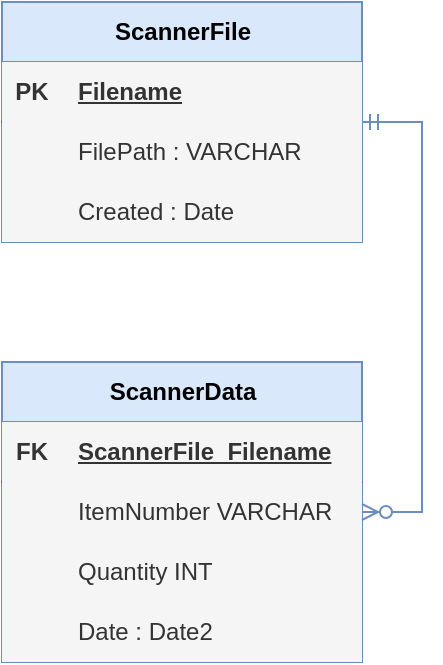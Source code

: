 <mxfile version="22.1.2" type="device">
  <diagram name="Side-1" id="dl89mtAF1_n91HM27knV">
    <mxGraphModel dx="1418" dy="1997" grid="1" gridSize="10" guides="1" tooltips="1" connect="1" arrows="1" fold="1" page="1" pageScale="1" pageWidth="827" pageHeight="1169" math="0" shadow="0">
      <root>
        <mxCell id="0" />
        <mxCell id="1" parent="0" />
        <mxCell id="MlEt-veOK-uVq0NzBm9d-1" value="ScannerData" style="shape=table;startSize=30;container=1;collapsible=1;childLayout=tableLayout;fixedRows=1;rowLines=0;fontStyle=1;align=center;resizeLast=1;html=1;swimlaneFillColor=default;fillColor=#dae8fc;strokeColor=#6c8ebf;" parent="1" vertex="1">
          <mxGeometry x="50" y="40" width="180" height="150" as="geometry" />
        </mxCell>
        <mxCell id="MlEt-veOK-uVq0NzBm9d-2" value="" style="shape=tableRow;horizontal=0;startSize=0;swimlaneHead=0;swimlaneBody=0;collapsible=0;dropTarget=0;points=[[0,0.5],[1,0.5]];portConstraint=eastwest;top=0;left=0;right=0;bottom=1;fillColor=#f5f5f5;fontColor=#333333;strokeColor=#666666;" parent="MlEt-veOK-uVq0NzBm9d-1" vertex="1">
          <mxGeometry y="30" width="180" height="30" as="geometry" />
        </mxCell>
        <mxCell id="MlEt-veOK-uVq0NzBm9d-3" value="FK" style="shape=partialRectangle;connectable=0;top=0;left=0;bottom=0;right=0;fontStyle=1;overflow=hidden;whiteSpace=wrap;html=1;fillColor=#f5f5f5;fontColor=#333333;strokeColor=#666666;" parent="MlEt-veOK-uVq0NzBm9d-2" vertex="1">
          <mxGeometry width="30" height="30" as="geometry">
            <mxRectangle width="30" height="30" as="alternateBounds" />
          </mxGeometry>
        </mxCell>
        <mxCell id="MlEt-veOK-uVq0NzBm9d-4" value="ScannerFile_Filename" style="shape=partialRectangle;connectable=0;top=0;left=0;bottom=0;right=0;align=left;spacingLeft=6;fontStyle=5;overflow=hidden;whiteSpace=wrap;html=1;fillColor=#f5f5f5;fontColor=#333333;strokeColor=#666666;" parent="MlEt-veOK-uVq0NzBm9d-2" vertex="1">
          <mxGeometry x="30" width="150" height="30" as="geometry">
            <mxRectangle width="150" height="30" as="alternateBounds" />
          </mxGeometry>
        </mxCell>
        <mxCell id="MlEt-veOK-uVq0NzBm9d-5" value="" style="shape=tableRow;horizontal=0;startSize=0;swimlaneHead=0;swimlaneBody=0;collapsible=0;dropTarget=0;points=[[0,0.5],[1,0.5]];portConstraint=eastwest;top=0;left=0;right=0;bottom=0;fillColor=#f5f5f5;fontColor=#333333;strokeColor=#666666;" parent="MlEt-veOK-uVq0NzBm9d-1" vertex="1">
          <mxGeometry y="60" width="180" height="30" as="geometry" />
        </mxCell>
        <mxCell id="MlEt-veOK-uVq0NzBm9d-6" value="" style="shape=partialRectangle;connectable=0;top=0;left=0;bottom=0;right=0;editable=1;overflow=hidden;whiteSpace=wrap;html=1;fillColor=#f5f5f5;fontColor=#333333;strokeColor=#666666;" parent="MlEt-veOK-uVq0NzBm9d-5" vertex="1">
          <mxGeometry width="30" height="30" as="geometry">
            <mxRectangle width="30" height="30" as="alternateBounds" />
          </mxGeometry>
        </mxCell>
        <mxCell id="MlEt-veOK-uVq0NzBm9d-7" value="ItemNumber VARCHAR" style="shape=partialRectangle;connectable=0;top=0;left=0;bottom=0;right=0;align=left;spacingLeft=6;overflow=hidden;whiteSpace=wrap;html=1;fillColor=#f5f5f5;fontColor=#333333;strokeColor=#666666;" parent="MlEt-veOK-uVq0NzBm9d-5" vertex="1">
          <mxGeometry x="30" width="150" height="30" as="geometry">
            <mxRectangle width="150" height="30" as="alternateBounds" />
          </mxGeometry>
        </mxCell>
        <mxCell id="MlEt-veOK-uVq0NzBm9d-8" value="" style="shape=tableRow;horizontal=0;startSize=0;swimlaneHead=0;swimlaneBody=0;collapsible=0;dropTarget=0;points=[[0,0.5],[1,0.5]];portConstraint=eastwest;top=0;left=0;right=0;bottom=0;fillColor=#f5f5f5;fontColor=#333333;strokeColor=#666666;" parent="MlEt-veOK-uVq0NzBm9d-1" vertex="1">
          <mxGeometry y="90" width="180" height="30" as="geometry" />
        </mxCell>
        <mxCell id="MlEt-veOK-uVq0NzBm9d-9" value="" style="shape=partialRectangle;connectable=0;top=0;left=0;bottom=0;right=0;editable=1;overflow=hidden;whiteSpace=wrap;html=1;fillColor=#f5f5f5;fontColor=#333333;strokeColor=#666666;" parent="MlEt-veOK-uVq0NzBm9d-8" vertex="1">
          <mxGeometry width="30" height="30" as="geometry">
            <mxRectangle width="30" height="30" as="alternateBounds" />
          </mxGeometry>
        </mxCell>
        <mxCell id="MlEt-veOK-uVq0NzBm9d-10" value="Quantity INT" style="shape=partialRectangle;connectable=0;top=0;left=0;bottom=0;right=0;align=left;spacingLeft=6;overflow=hidden;whiteSpace=wrap;html=1;fillColor=#f5f5f5;fontColor=#333333;strokeColor=#666666;" parent="MlEt-veOK-uVq0NzBm9d-8" vertex="1">
          <mxGeometry x="30" width="150" height="30" as="geometry">
            <mxRectangle width="150" height="30" as="alternateBounds" />
          </mxGeometry>
        </mxCell>
        <mxCell id="MlEt-veOK-uVq0NzBm9d-11" value="" style="shape=tableRow;horizontal=0;startSize=0;swimlaneHead=0;swimlaneBody=0;collapsible=0;dropTarget=0;points=[[0,0.5],[1,0.5]];portConstraint=eastwest;top=0;left=0;right=0;bottom=0;fillColor=#f5f5f5;fontColor=#333333;strokeColor=#666666;" parent="MlEt-veOK-uVq0NzBm9d-1" vertex="1">
          <mxGeometry y="120" width="180" height="30" as="geometry" />
        </mxCell>
        <mxCell id="MlEt-veOK-uVq0NzBm9d-12" value="" style="shape=partialRectangle;connectable=0;top=0;left=0;bottom=0;right=0;editable=1;overflow=hidden;whiteSpace=wrap;html=1;fillColor=#f5f5f5;fontColor=#333333;strokeColor=#666666;" parent="MlEt-veOK-uVq0NzBm9d-11" vertex="1">
          <mxGeometry width="30" height="30" as="geometry">
            <mxRectangle width="30" height="30" as="alternateBounds" />
          </mxGeometry>
        </mxCell>
        <mxCell id="MlEt-veOK-uVq0NzBm9d-13" value="Date : Date2" style="shape=partialRectangle;connectable=0;top=0;left=0;bottom=0;right=0;align=left;spacingLeft=6;overflow=hidden;whiteSpace=wrap;html=1;fillColor=#f5f5f5;fontColor=#333333;strokeColor=#666666;" parent="MlEt-veOK-uVq0NzBm9d-11" vertex="1">
          <mxGeometry x="30" width="150" height="30" as="geometry">
            <mxRectangle width="150" height="30" as="alternateBounds" />
          </mxGeometry>
        </mxCell>
        <mxCell id="SuYLooMvBg6mvfyxaApZ-4" value="ScannerFile" style="shape=table;startSize=30;container=1;collapsible=1;childLayout=tableLayout;fixedRows=1;rowLines=0;fontStyle=1;align=center;resizeLast=1;html=1;swimlaneFillColor=default;fillColor=#dae8fc;strokeColor=#6c8ebf;" parent="1" vertex="1">
          <mxGeometry x="50" y="-140" width="180" height="120" as="geometry" />
        </mxCell>
        <mxCell id="SuYLooMvBg6mvfyxaApZ-5" value="" style="shape=tableRow;horizontal=0;startSize=0;swimlaneHead=0;swimlaneBody=0;fillColor=#f5f5f5;collapsible=0;dropTarget=0;points=[[0,0.5],[1,0.5]];portConstraint=eastwest;top=0;left=0;right=0;bottom=1;strokeColor=#666666;fontColor=#333333;" parent="SuYLooMvBg6mvfyxaApZ-4" vertex="1">
          <mxGeometry y="30" width="180" height="30" as="geometry" />
        </mxCell>
        <mxCell id="SuYLooMvBg6mvfyxaApZ-6" value="PK" style="shape=partialRectangle;connectable=0;fillColor=#f5f5f5;top=0;left=0;bottom=0;right=0;fontStyle=1;overflow=hidden;whiteSpace=wrap;html=1;strokeColor=#666666;fontColor=#333333;" parent="SuYLooMvBg6mvfyxaApZ-5" vertex="1">
          <mxGeometry width="30" height="30" as="geometry">
            <mxRectangle width="30" height="30" as="alternateBounds" />
          </mxGeometry>
        </mxCell>
        <mxCell id="SuYLooMvBg6mvfyxaApZ-7" value="Filename" style="shape=partialRectangle;connectable=0;fillColor=#f5f5f5;top=0;left=0;bottom=0;right=0;align=left;spacingLeft=6;fontStyle=5;overflow=hidden;whiteSpace=wrap;html=1;strokeColor=#666666;fontColor=#333333;" parent="SuYLooMvBg6mvfyxaApZ-5" vertex="1">
          <mxGeometry x="30" width="150" height="30" as="geometry">
            <mxRectangle width="150" height="30" as="alternateBounds" />
          </mxGeometry>
        </mxCell>
        <mxCell id="SuYLooMvBg6mvfyxaApZ-17" style="shape=tableRow;horizontal=0;startSize=0;swimlaneHead=0;swimlaneBody=0;fillColor=#f5f5f5;collapsible=0;dropTarget=0;points=[[0,0.5],[1,0.5]];portConstraint=eastwest;top=0;left=0;right=0;bottom=0;strokeColor=#666666;fontColor=#333333;" parent="SuYLooMvBg6mvfyxaApZ-4" vertex="1">
          <mxGeometry y="60" width="180" height="30" as="geometry" />
        </mxCell>
        <mxCell id="SuYLooMvBg6mvfyxaApZ-18" style="shape=partialRectangle;connectable=0;fillColor=#f5f5f5;top=0;left=0;bottom=0;right=0;editable=1;overflow=hidden;whiteSpace=wrap;html=1;strokeColor=#666666;fontColor=#333333;" parent="SuYLooMvBg6mvfyxaApZ-17" vertex="1">
          <mxGeometry width="30" height="30" as="geometry">
            <mxRectangle width="30" height="30" as="alternateBounds" />
          </mxGeometry>
        </mxCell>
        <mxCell id="SuYLooMvBg6mvfyxaApZ-19" value="FilePath : VARCHAR" style="shape=partialRectangle;connectable=0;fillColor=#f5f5f5;top=0;left=0;bottom=0;right=0;align=left;spacingLeft=6;overflow=hidden;whiteSpace=wrap;html=1;strokeColor=#666666;fontColor=#333333;" parent="SuYLooMvBg6mvfyxaApZ-17" vertex="1">
          <mxGeometry x="30" width="150" height="30" as="geometry">
            <mxRectangle width="150" height="30" as="alternateBounds" />
          </mxGeometry>
        </mxCell>
        <mxCell id="SuYLooMvBg6mvfyxaApZ-20" style="shape=tableRow;horizontal=0;startSize=0;swimlaneHead=0;swimlaneBody=0;fillColor=#f5f5f5;collapsible=0;dropTarget=0;points=[[0,0.5],[1,0.5]];portConstraint=eastwest;top=0;left=0;right=0;bottom=0;strokeColor=#666666;fontColor=#333333;" parent="SuYLooMvBg6mvfyxaApZ-4" vertex="1">
          <mxGeometry y="90" width="180" height="30" as="geometry" />
        </mxCell>
        <mxCell id="SuYLooMvBg6mvfyxaApZ-21" style="shape=partialRectangle;connectable=0;fillColor=#f5f5f5;top=0;left=0;bottom=0;right=0;editable=1;overflow=hidden;whiteSpace=wrap;html=1;strokeColor=#666666;fontColor=#333333;" parent="SuYLooMvBg6mvfyxaApZ-20" vertex="1">
          <mxGeometry width="30" height="30" as="geometry">
            <mxRectangle width="30" height="30" as="alternateBounds" />
          </mxGeometry>
        </mxCell>
        <mxCell id="SuYLooMvBg6mvfyxaApZ-22" value="Created : Date" style="shape=partialRectangle;connectable=0;fillColor=#f5f5f5;top=0;left=0;bottom=0;right=0;align=left;spacingLeft=6;overflow=hidden;whiteSpace=wrap;html=1;strokeColor=#666666;fontColor=#333333;" parent="SuYLooMvBg6mvfyxaApZ-20" vertex="1">
          <mxGeometry x="30" width="150" height="30" as="geometry">
            <mxRectangle width="150" height="30" as="alternateBounds" />
          </mxGeometry>
        </mxCell>
        <mxCell id="SuYLooMvBg6mvfyxaApZ-26" value="" style="edgeStyle=entityRelationEdgeStyle;fontSize=12;html=1;endArrow=ERzeroToMany;startArrow=ERmandOne;rounded=0;fillColor=#dae8fc;strokeColor=#6c8ebf;" parent="1" source="SuYLooMvBg6mvfyxaApZ-4" target="MlEt-veOK-uVq0NzBm9d-1" edge="1">
          <mxGeometry width="100" height="100" relative="1" as="geometry">
            <mxPoint x="460" y="180" as="sourcePoint" />
            <mxPoint x="560" y="80" as="targetPoint" />
          </mxGeometry>
        </mxCell>
      </root>
    </mxGraphModel>
  </diagram>
</mxfile>
